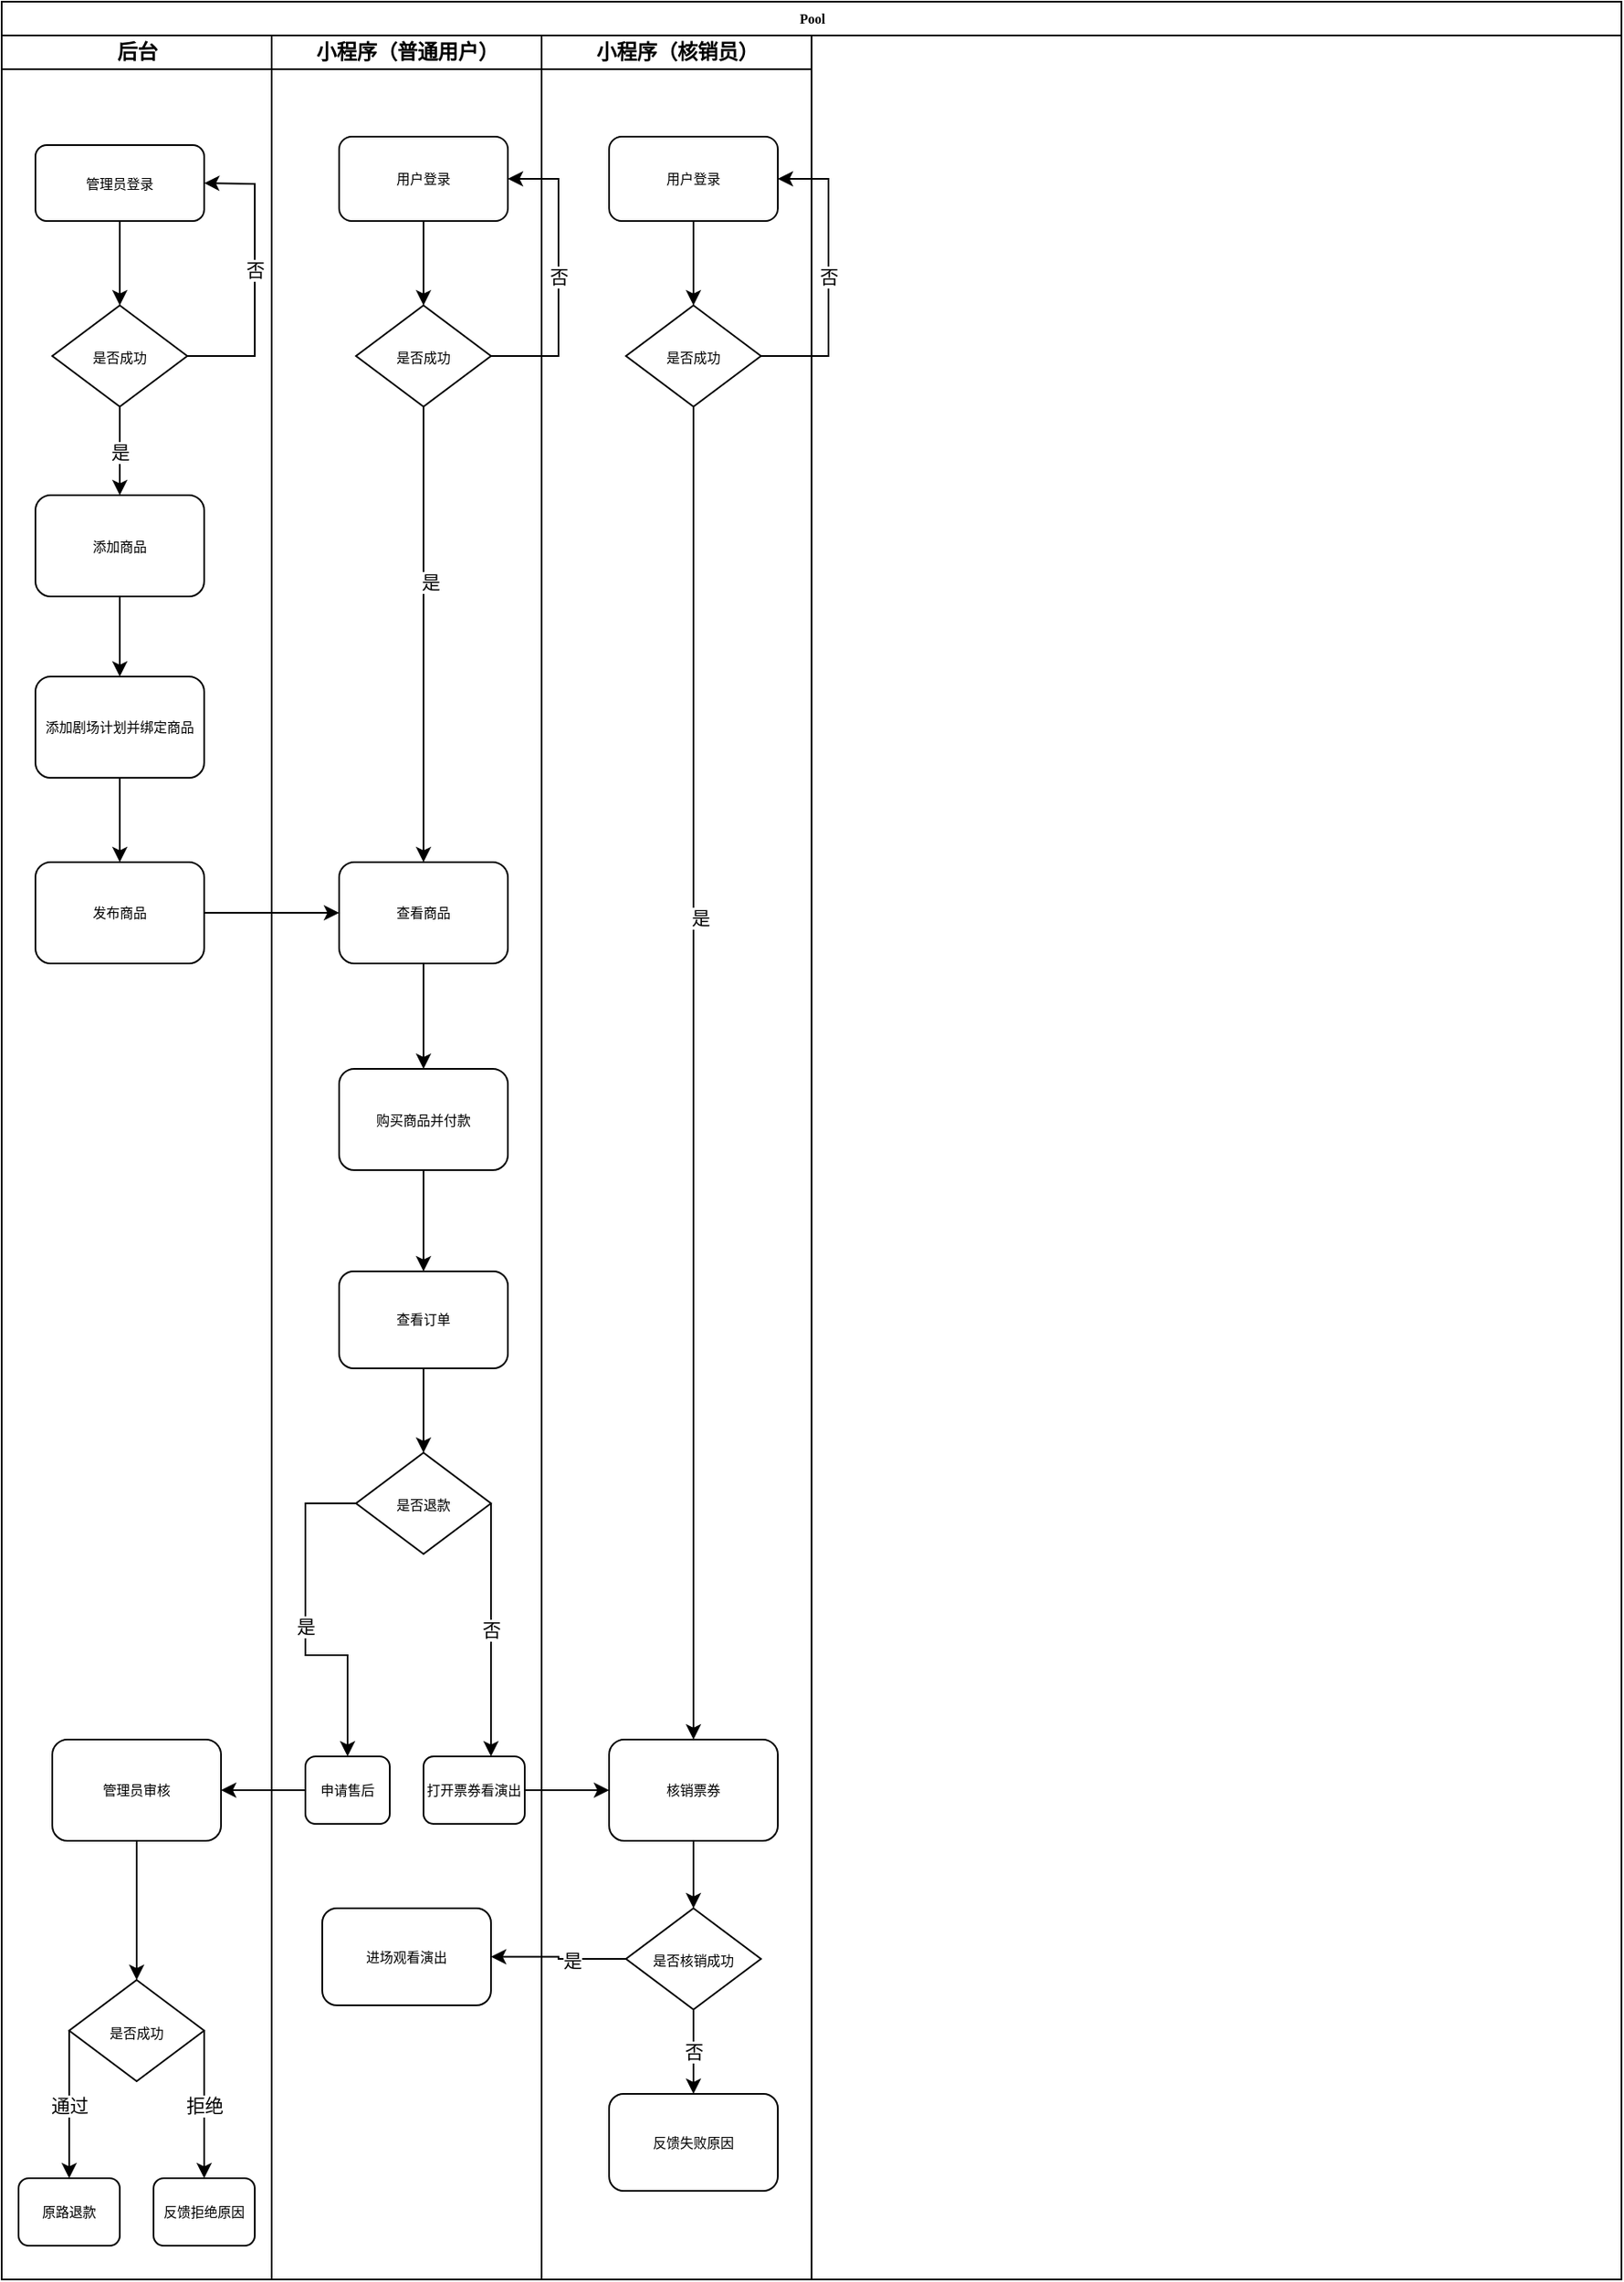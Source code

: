 <mxfile version="17.5.0" type="github">
  <diagram name="Page-1" id="74e2e168-ea6b-b213-b513-2b3c1d86103e">
    <mxGraphModel dx="1188" dy="641" grid="1" gridSize="10" guides="1" tooltips="1" connect="1" arrows="1" fold="1" page="1" pageScale="1" pageWidth="1100" pageHeight="850" background="none" math="0" shadow="0">
      <root>
        <mxCell id="0" />
        <mxCell id="1" parent="0" />
        <mxCell id="77e6c97f196da883-1" value="Pool" style="swimlane;html=1;childLayout=stackLayout;startSize=20;rounded=0;shadow=0;labelBackgroundColor=none;strokeWidth=1;fontFamily=Verdana;fontSize=8;align=center;" parent="1" vertex="1">
          <mxGeometry x="70" y="50" width="960" height="1350" as="geometry" />
        </mxCell>
        <mxCell id="77e6c97f196da883-2" value="后台" style="swimlane;html=1;startSize=20;" parent="77e6c97f196da883-1" vertex="1">
          <mxGeometry y="20" width="160" height="1330" as="geometry" />
        </mxCell>
        <mxCell id="3Lt9HIqU7PSVgPjkki1Q-9" value="" style="edgeStyle=orthogonalEdgeStyle;rounded=0;orthogonalLoop=1;jettySize=auto;html=1;" edge="1" parent="77e6c97f196da883-2" source="77e6c97f196da883-8" target="3Lt9HIqU7PSVgPjkki1Q-7">
          <mxGeometry relative="1" as="geometry" />
        </mxCell>
        <mxCell id="77e6c97f196da883-8" value="管理员登录" style="rounded=1;whiteSpace=wrap;html=1;shadow=0;labelBackgroundColor=none;strokeWidth=1;fontFamily=Verdana;fontSize=8;align=center;" parent="77e6c97f196da883-2" vertex="1">
          <mxGeometry x="20" y="65" width="100" height="45" as="geometry" />
        </mxCell>
        <mxCell id="3Lt9HIqU7PSVgPjkki1Q-54" value="" style="edgeStyle=orthogonalEdgeStyle;rounded=0;orthogonalLoop=1;jettySize=auto;html=1;" edge="1" parent="77e6c97f196da883-2" source="77e6c97f196da883-9" target="3Lt9HIqU7PSVgPjkki1Q-52">
          <mxGeometry relative="1" as="geometry" />
        </mxCell>
        <mxCell id="77e6c97f196da883-9" value="添加商品" style="rounded=1;whiteSpace=wrap;html=1;shadow=0;labelBackgroundColor=none;strokeWidth=1;fontFamily=Verdana;fontSize=8;align=center;" parent="77e6c97f196da883-2" vertex="1">
          <mxGeometry x="20" y="272.5" width="100" height="60" as="geometry" />
        </mxCell>
        <mxCell id="77e6c97f196da883-10" value="发布商品" style="rounded=1;whiteSpace=wrap;html=1;shadow=0;labelBackgroundColor=none;strokeWidth=1;fontFamily=Verdana;fontSize=8;align=center;" parent="77e6c97f196da883-2" vertex="1">
          <mxGeometry x="20" y="490" width="100" height="60" as="geometry" />
        </mxCell>
        <mxCell id="3Lt9HIqU7PSVgPjkki1Q-10" value="是" style="edgeStyle=orthogonalEdgeStyle;rounded=0;orthogonalLoop=1;jettySize=auto;html=1;" edge="1" parent="77e6c97f196da883-2" source="3Lt9HIqU7PSVgPjkki1Q-7" target="77e6c97f196da883-9">
          <mxGeometry relative="1" as="geometry" />
        </mxCell>
        <mxCell id="3Lt9HIqU7PSVgPjkki1Q-7" value="&lt;span style=&quot;font-family: &amp;#34;verdana&amp;#34; ; font-size: 8px&quot;&gt;是否成功&lt;/span&gt;" style="rhombus;whiteSpace=wrap;html=1;" vertex="1" parent="77e6c97f196da883-2">
          <mxGeometry x="30" y="160" width="80" height="60" as="geometry" />
        </mxCell>
        <mxCell id="3Lt9HIqU7PSVgPjkki1Q-8" value="" style="endArrow=classic;html=1;rounded=0;entryX=1;entryY=0.5;entryDx=0;entryDy=0;" edge="1" parent="77e6c97f196da883-2" target="77e6c97f196da883-8">
          <mxGeometry width="50" height="50" relative="1" as="geometry">
            <mxPoint x="110" y="190" as="sourcePoint" />
            <mxPoint x="160" y="140" as="targetPoint" />
            <Array as="points">
              <mxPoint x="150" y="190" />
              <mxPoint x="150" y="88" />
            </Array>
          </mxGeometry>
        </mxCell>
        <mxCell id="3Lt9HIqU7PSVgPjkki1Q-16" value="否" style="edgeLabel;html=1;align=center;verticalAlign=middle;resizable=0;points=[];" vertex="1" connectable="0" parent="3Lt9HIqU7PSVgPjkki1Q-8">
          <mxGeometry x="0.058" relative="1" as="geometry">
            <mxPoint as="offset" />
          </mxGeometry>
        </mxCell>
        <mxCell id="3Lt9HIqU7PSVgPjkki1Q-32" value="" style="edgeStyle=orthogonalEdgeStyle;rounded=0;orthogonalLoop=1;jettySize=auto;html=1;" edge="1" parent="77e6c97f196da883-2" source="3Lt9HIqU7PSVgPjkki1Q-24" target="3Lt9HIqU7PSVgPjkki1Q-27">
          <mxGeometry relative="1" as="geometry" />
        </mxCell>
        <mxCell id="3Lt9HIqU7PSVgPjkki1Q-24" value="管理员审核" style="rounded=1;whiteSpace=wrap;html=1;shadow=0;labelBackgroundColor=none;strokeWidth=1;fontFamily=Verdana;fontSize=8;align=center;" vertex="1" parent="77e6c97f196da883-2">
          <mxGeometry x="30" y="1010" width="100" height="60" as="geometry" />
        </mxCell>
        <mxCell id="3Lt9HIqU7PSVgPjkki1Q-26" value="通过" style="edgeStyle=orthogonalEdgeStyle;rounded=0;orthogonalLoop=1;jettySize=auto;html=1;entryX=0.5;entryY=0;entryDx=0;entryDy=0;exitX=0;exitY=0.5;exitDx=0;exitDy=0;" edge="1" parent="77e6c97f196da883-2" source="3Lt9HIqU7PSVgPjkki1Q-27" target="3Lt9HIqU7PSVgPjkki1Q-47">
          <mxGeometry relative="1" as="geometry">
            <mxPoint x="40" y="1265" as="targetPoint" />
            <Array as="points">
              <mxPoint x="40" y="1210" />
              <mxPoint x="40" y="1210" />
            </Array>
          </mxGeometry>
        </mxCell>
        <mxCell id="3Lt9HIqU7PSVgPjkki1Q-27" value="&lt;span style=&quot;font-family: &amp;#34;verdana&amp;#34; ; font-size: 8px&quot;&gt;是否成功&lt;/span&gt;" style="rhombus;whiteSpace=wrap;html=1;" vertex="1" parent="77e6c97f196da883-2">
          <mxGeometry x="40" y="1152.5" width="80" height="60" as="geometry" />
        </mxCell>
        <mxCell id="3Lt9HIqU7PSVgPjkki1Q-47" value="原路退款" style="rounded=1;whiteSpace=wrap;html=1;shadow=0;labelBackgroundColor=none;strokeWidth=1;fontFamily=Verdana;fontSize=8;align=center;" vertex="1" parent="77e6c97f196da883-2">
          <mxGeometry x="10" y="1270" width="60" height="40" as="geometry" />
        </mxCell>
        <mxCell id="3Lt9HIqU7PSVgPjkki1Q-49" value="拒绝" style="edgeStyle=orthogonalEdgeStyle;rounded=0;orthogonalLoop=1;jettySize=auto;html=1;entryX=0.5;entryY=0;entryDx=0;entryDy=0;exitX=0;exitY=0.5;exitDx=0;exitDy=0;" edge="1" parent="77e6c97f196da883-2" target="3Lt9HIqU7PSVgPjkki1Q-50">
          <mxGeometry relative="1" as="geometry">
            <mxPoint x="50" y="1195" as="targetPoint" />
            <mxPoint x="120" y="1182.5" as="sourcePoint" />
            <Array as="points">
              <mxPoint x="120" y="1210" />
              <mxPoint x="120" y="1210" />
            </Array>
          </mxGeometry>
        </mxCell>
        <mxCell id="3Lt9HIqU7PSVgPjkki1Q-50" value="反馈拒绝原因" style="rounded=1;whiteSpace=wrap;html=1;shadow=0;labelBackgroundColor=none;strokeWidth=1;fontFamily=Verdana;fontSize=8;align=center;" vertex="1" parent="77e6c97f196da883-2">
          <mxGeometry x="90" y="1270" width="60" height="40" as="geometry" />
        </mxCell>
        <mxCell id="3Lt9HIqU7PSVgPjkki1Q-53" value="" style="edgeStyle=orthogonalEdgeStyle;rounded=0;orthogonalLoop=1;jettySize=auto;html=1;" edge="1" parent="77e6c97f196da883-2" source="3Lt9HIqU7PSVgPjkki1Q-52" target="77e6c97f196da883-10">
          <mxGeometry relative="1" as="geometry" />
        </mxCell>
        <mxCell id="3Lt9HIqU7PSVgPjkki1Q-52" value="添加剧场计划并绑定商品" style="rounded=1;whiteSpace=wrap;html=1;shadow=0;labelBackgroundColor=none;strokeWidth=1;fontFamily=Verdana;fontSize=8;align=center;" vertex="1" parent="77e6c97f196da883-2">
          <mxGeometry x="20" y="380" width="100" height="60" as="geometry" />
        </mxCell>
        <mxCell id="77e6c97f196da883-3" value="小程序（普通用户）" style="swimlane;html=1;startSize=20;" parent="77e6c97f196da883-1" vertex="1">
          <mxGeometry x="160" y="20" width="160" height="1330" as="geometry" />
        </mxCell>
        <mxCell id="3Lt9HIqU7PSVgPjkki1Q-30" value="" style="edgeStyle=orthogonalEdgeStyle;rounded=0;orthogonalLoop=1;jettySize=auto;html=1;" edge="1" parent="77e6c97f196da883-3" source="77e6c97f196da883-11" target="3Lt9HIqU7PSVgPjkki1Q-14">
          <mxGeometry relative="1" as="geometry" />
        </mxCell>
        <mxCell id="77e6c97f196da883-11" value="用户登录" style="rounded=1;whiteSpace=wrap;html=1;shadow=0;labelBackgroundColor=none;strokeWidth=1;fontFamily=Verdana;fontSize=8;align=center;" parent="77e6c97f196da883-3" vertex="1">
          <mxGeometry x="40" y="60" width="100" height="50" as="geometry" />
        </mxCell>
        <mxCell id="3Lt9HIqU7PSVgPjkki1Q-19" value="" style="edgeStyle=orthogonalEdgeStyle;rounded=0;orthogonalLoop=1;jettySize=auto;html=1;" edge="1" parent="77e6c97f196da883-3" source="3Lt9HIqU7PSVgPjkki1Q-4" target="3Lt9HIqU7PSVgPjkki1Q-18">
          <mxGeometry relative="1" as="geometry" />
        </mxCell>
        <mxCell id="3Lt9HIqU7PSVgPjkki1Q-4" value="查看商品" style="rounded=1;whiteSpace=wrap;html=1;shadow=0;labelBackgroundColor=none;strokeWidth=1;fontFamily=Verdana;fontSize=8;align=center;" vertex="1" parent="77e6c97f196da883-3">
          <mxGeometry x="40" y="490" width="100" height="60" as="geometry" />
        </mxCell>
        <mxCell id="3Lt9HIqU7PSVgPjkki1Q-14" value="&lt;span style=&quot;font-family: &amp;#34;verdana&amp;#34; ; font-size: 8px&quot;&gt;是否成功&lt;/span&gt;" style="rhombus;whiteSpace=wrap;html=1;" vertex="1" parent="77e6c97f196da883-3">
          <mxGeometry x="50" y="160" width="80" height="60" as="geometry" />
        </mxCell>
        <mxCell id="3Lt9HIqU7PSVgPjkki1Q-15" value="否" style="endArrow=classic;html=1;rounded=0;entryX=1;entryY=0.5;entryDx=0;entryDy=0;exitX=1;exitY=0.5;exitDx=0;exitDy=0;" edge="1" parent="77e6c97f196da883-3" source="3Lt9HIqU7PSVgPjkki1Q-14" target="77e6c97f196da883-11">
          <mxGeometry width="50" height="50" relative="1" as="geometry">
            <mxPoint x="130" y="192.5" as="sourcePoint" />
            <mxPoint x="140" y="90" as="targetPoint" />
            <Array as="points">
              <mxPoint x="170" y="190" />
              <mxPoint x="170" y="85" />
            </Array>
          </mxGeometry>
        </mxCell>
        <mxCell id="3Lt9HIqU7PSVgPjkki1Q-17" value="" style="endArrow=classic;html=1;rounded=0;exitX=0.5;exitY=1;exitDx=0;exitDy=0;entryX=0.5;entryY=0;entryDx=0;entryDy=0;" edge="1" parent="77e6c97f196da883-3" source="3Lt9HIqU7PSVgPjkki1Q-14" target="3Lt9HIqU7PSVgPjkki1Q-4">
          <mxGeometry width="50" height="50" relative="1" as="geometry">
            <mxPoint x="80" y="320" as="sourcePoint" />
            <mxPoint x="130" y="270" as="targetPoint" />
          </mxGeometry>
        </mxCell>
        <mxCell id="3Lt9HIqU7PSVgPjkki1Q-31" value="是" style="edgeLabel;html=1;align=center;verticalAlign=middle;resizable=0;points=[];" vertex="1" connectable="0" parent="3Lt9HIqU7PSVgPjkki1Q-17">
          <mxGeometry x="-0.234" y="4" relative="1" as="geometry">
            <mxPoint as="offset" />
          </mxGeometry>
        </mxCell>
        <mxCell id="3Lt9HIqU7PSVgPjkki1Q-21" value="" style="edgeStyle=orthogonalEdgeStyle;rounded=0;orthogonalLoop=1;jettySize=auto;html=1;" edge="1" parent="77e6c97f196da883-3" source="3Lt9HIqU7PSVgPjkki1Q-18" target="3Lt9HIqU7PSVgPjkki1Q-20">
          <mxGeometry relative="1" as="geometry" />
        </mxCell>
        <mxCell id="3Lt9HIqU7PSVgPjkki1Q-18" value="购买商品并付款" style="rounded=1;whiteSpace=wrap;html=1;shadow=0;labelBackgroundColor=none;strokeWidth=1;fontFamily=Verdana;fontSize=8;align=center;" vertex="1" parent="77e6c97f196da883-3">
          <mxGeometry x="40" y="612.5" width="100" height="60" as="geometry" />
        </mxCell>
        <mxCell id="3Lt9HIqU7PSVgPjkki1Q-73" value="" style="edgeStyle=orthogonalEdgeStyle;rounded=0;orthogonalLoop=1;jettySize=auto;html=1;" edge="1" parent="77e6c97f196da883-3" source="3Lt9HIqU7PSVgPjkki1Q-20" target="3Lt9HIqU7PSVgPjkki1Q-71">
          <mxGeometry relative="1" as="geometry" />
        </mxCell>
        <mxCell id="3Lt9HIqU7PSVgPjkki1Q-20" value="查看订单" style="rounded=1;whiteSpace=wrap;html=1;shadow=0;labelBackgroundColor=none;strokeWidth=1;fontFamily=Verdana;fontSize=8;align=center;" vertex="1" parent="77e6c97f196da883-3">
          <mxGeometry x="40" y="732.5" width="100" height="57.5" as="geometry" />
        </mxCell>
        <mxCell id="3Lt9HIqU7PSVgPjkki1Q-22" value="申请售后" style="rounded=1;whiteSpace=wrap;html=1;shadow=0;labelBackgroundColor=none;strokeWidth=1;fontFamily=Verdana;fontSize=8;align=center;" vertex="1" parent="77e6c97f196da883-3">
          <mxGeometry x="20" y="1020" width="50" height="40" as="geometry" />
        </mxCell>
        <mxCell id="3Lt9HIqU7PSVgPjkki1Q-72" value="是" style="edgeStyle=orthogonalEdgeStyle;rounded=0;orthogonalLoop=1;jettySize=auto;html=1;" edge="1" parent="77e6c97f196da883-3" source="3Lt9HIqU7PSVgPjkki1Q-71" target="3Lt9HIqU7PSVgPjkki1Q-22">
          <mxGeometry relative="1" as="geometry">
            <Array as="points">
              <mxPoint x="20" y="870" />
              <mxPoint x="20" y="960" />
              <mxPoint x="45" y="960" />
            </Array>
          </mxGeometry>
        </mxCell>
        <mxCell id="3Lt9HIqU7PSVgPjkki1Q-71" value="&lt;span style=&quot;font-family: &amp;#34;verdana&amp;#34; ; font-size: 8px&quot;&gt;是否退款&lt;/span&gt;" style="rhombus;whiteSpace=wrap;html=1;" vertex="1" parent="77e6c97f196da883-3">
          <mxGeometry x="50" y="840" width="80" height="60" as="geometry" />
        </mxCell>
        <mxCell id="3Lt9HIqU7PSVgPjkki1Q-74" value="打开票券看演出" style="rounded=1;whiteSpace=wrap;html=1;shadow=0;labelBackgroundColor=none;strokeWidth=1;fontFamily=Verdana;fontSize=8;align=center;" vertex="1" parent="77e6c97f196da883-3">
          <mxGeometry x="90" y="1020" width="60" height="40" as="geometry" />
        </mxCell>
        <mxCell id="3Lt9HIqU7PSVgPjkki1Q-76" value="否" style="edgeStyle=orthogonalEdgeStyle;rounded=0;orthogonalLoop=1;jettySize=auto;html=1;exitX=1;exitY=0.5;exitDx=0;exitDy=0;" edge="1" parent="77e6c97f196da883-3" source="3Lt9HIqU7PSVgPjkki1Q-71">
          <mxGeometry relative="1" as="geometry">
            <mxPoint x="105" y="870" as="sourcePoint" />
            <mxPoint x="130" y="1020" as="targetPoint" />
            <Array as="points">
              <mxPoint x="130" y="1010" />
              <mxPoint x="130" y="1010" />
            </Array>
          </mxGeometry>
        </mxCell>
        <mxCell id="3Lt9HIqU7PSVgPjkki1Q-80" value="进场观看演出" style="rounded=1;whiteSpace=wrap;html=1;shadow=0;labelBackgroundColor=none;strokeWidth=1;fontFamily=Verdana;fontSize=8;align=center;" vertex="1" parent="77e6c97f196da883-3">
          <mxGeometry x="30" y="1110" width="100" height="57.5" as="geometry" />
        </mxCell>
        <mxCell id="3Lt9HIqU7PSVgPjkki1Q-13" value="" style="edgeStyle=orthogonalEdgeStyle;rounded=0;orthogonalLoop=1;jettySize=auto;html=1;" edge="1" parent="77e6c97f196da883-1" source="77e6c97f196da883-10" target="3Lt9HIqU7PSVgPjkki1Q-4">
          <mxGeometry relative="1" as="geometry" />
        </mxCell>
        <mxCell id="3Lt9HIqU7PSVgPjkki1Q-25" value="" style="edgeStyle=orthogonalEdgeStyle;rounded=0;orthogonalLoop=1;jettySize=auto;html=1;" edge="1" parent="77e6c97f196da883-1" source="3Lt9HIqU7PSVgPjkki1Q-22" target="3Lt9HIqU7PSVgPjkki1Q-24">
          <mxGeometry relative="1" as="geometry" />
        </mxCell>
        <mxCell id="3Lt9HIqU7PSVgPjkki1Q-55" value="小程序（核销员）" style="swimlane;html=1;startSize=20;" vertex="1" parent="77e6c97f196da883-1">
          <mxGeometry x="320" y="20" width="160" height="1330" as="geometry" />
        </mxCell>
        <mxCell id="3Lt9HIqU7PSVgPjkki1Q-56" value="" style="edgeStyle=orthogonalEdgeStyle;rounded=0;orthogonalLoop=1;jettySize=auto;html=1;" edge="1" parent="3Lt9HIqU7PSVgPjkki1Q-55" source="3Lt9HIqU7PSVgPjkki1Q-57" target="3Lt9HIqU7PSVgPjkki1Q-60">
          <mxGeometry relative="1" as="geometry" />
        </mxCell>
        <mxCell id="3Lt9HIqU7PSVgPjkki1Q-57" value="用户登录" style="rounded=1;whiteSpace=wrap;html=1;shadow=0;labelBackgroundColor=none;strokeWidth=1;fontFamily=Verdana;fontSize=8;align=center;" vertex="1" parent="3Lt9HIqU7PSVgPjkki1Q-55">
          <mxGeometry x="40" y="60" width="100" height="50" as="geometry" />
        </mxCell>
        <mxCell id="3Lt9HIqU7PSVgPjkki1Q-79" value="" style="edgeStyle=orthogonalEdgeStyle;rounded=0;orthogonalLoop=1;jettySize=auto;html=1;" edge="1" parent="3Lt9HIqU7PSVgPjkki1Q-55" source="3Lt9HIqU7PSVgPjkki1Q-59" target="3Lt9HIqU7PSVgPjkki1Q-78">
          <mxGeometry relative="1" as="geometry" />
        </mxCell>
        <mxCell id="3Lt9HIqU7PSVgPjkki1Q-59" value="核销票券" style="rounded=1;whiteSpace=wrap;html=1;shadow=0;labelBackgroundColor=none;strokeWidth=1;fontFamily=Verdana;fontSize=8;align=center;" vertex="1" parent="3Lt9HIqU7PSVgPjkki1Q-55">
          <mxGeometry x="40" y="1010" width="100" height="60" as="geometry" />
        </mxCell>
        <mxCell id="3Lt9HIqU7PSVgPjkki1Q-60" value="&lt;span style=&quot;font-family: &amp;#34;verdana&amp;#34; ; font-size: 8px&quot;&gt;是否成功&lt;/span&gt;" style="rhombus;whiteSpace=wrap;html=1;" vertex="1" parent="3Lt9HIqU7PSVgPjkki1Q-55">
          <mxGeometry x="50" y="160" width="80" height="60" as="geometry" />
        </mxCell>
        <mxCell id="3Lt9HIqU7PSVgPjkki1Q-61" value="否" style="endArrow=classic;html=1;rounded=0;entryX=1;entryY=0.5;entryDx=0;entryDy=0;exitX=1;exitY=0.5;exitDx=0;exitDy=0;" edge="1" parent="3Lt9HIqU7PSVgPjkki1Q-55" source="3Lt9HIqU7PSVgPjkki1Q-60" target="3Lt9HIqU7PSVgPjkki1Q-57">
          <mxGeometry width="50" height="50" relative="1" as="geometry">
            <mxPoint x="130" y="192.5" as="sourcePoint" />
            <mxPoint x="140" y="90" as="targetPoint" />
            <Array as="points">
              <mxPoint x="170" y="190" />
              <mxPoint x="170" y="85" />
            </Array>
          </mxGeometry>
        </mxCell>
        <mxCell id="3Lt9HIqU7PSVgPjkki1Q-62" value="" style="endArrow=classic;html=1;rounded=0;exitX=0.5;exitY=1;exitDx=0;exitDy=0;entryX=0.5;entryY=0;entryDx=0;entryDy=0;" edge="1" parent="3Lt9HIqU7PSVgPjkki1Q-55" source="3Lt9HIqU7PSVgPjkki1Q-60" target="3Lt9HIqU7PSVgPjkki1Q-59">
          <mxGeometry width="50" height="50" relative="1" as="geometry">
            <mxPoint x="80" y="320" as="sourcePoint" />
            <mxPoint x="130" y="270" as="targetPoint" />
          </mxGeometry>
        </mxCell>
        <mxCell id="3Lt9HIqU7PSVgPjkki1Q-63" value="是" style="edgeLabel;html=1;align=center;verticalAlign=middle;resizable=0;points=[];" vertex="1" connectable="0" parent="3Lt9HIqU7PSVgPjkki1Q-62">
          <mxGeometry x="-0.234" y="4" relative="1" as="geometry">
            <mxPoint as="offset" />
          </mxGeometry>
        </mxCell>
        <mxCell id="3Lt9HIqU7PSVgPjkki1Q-84" value="否" style="edgeStyle=orthogonalEdgeStyle;rounded=0;orthogonalLoop=1;jettySize=auto;html=1;" edge="1" parent="3Lt9HIqU7PSVgPjkki1Q-55" source="3Lt9HIqU7PSVgPjkki1Q-78" target="3Lt9HIqU7PSVgPjkki1Q-83">
          <mxGeometry relative="1" as="geometry" />
        </mxCell>
        <mxCell id="3Lt9HIqU7PSVgPjkki1Q-78" value="&lt;span style=&quot;font-family: &amp;#34;verdana&amp;#34; ; font-size: 8px&quot;&gt;是否核销成功&lt;/span&gt;" style="rhombus;whiteSpace=wrap;html=1;" vertex="1" parent="3Lt9HIqU7PSVgPjkki1Q-55">
          <mxGeometry x="50" y="1110" width="80" height="60" as="geometry" />
        </mxCell>
        <mxCell id="3Lt9HIqU7PSVgPjkki1Q-83" value="反馈失败原因" style="rounded=1;whiteSpace=wrap;html=1;shadow=0;labelBackgroundColor=none;strokeWidth=1;fontFamily=Verdana;fontSize=8;align=center;" vertex="1" parent="3Lt9HIqU7PSVgPjkki1Q-55">
          <mxGeometry x="40" y="1220" width="100" height="57.5" as="geometry" />
        </mxCell>
        <mxCell id="3Lt9HIqU7PSVgPjkki1Q-77" value="" style="edgeStyle=orthogonalEdgeStyle;rounded=0;orthogonalLoop=1;jettySize=auto;html=1;" edge="1" parent="77e6c97f196da883-1" source="3Lt9HIqU7PSVgPjkki1Q-74" target="3Lt9HIqU7PSVgPjkki1Q-59">
          <mxGeometry relative="1" as="geometry" />
        </mxCell>
        <mxCell id="3Lt9HIqU7PSVgPjkki1Q-81" value="" style="edgeStyle=orthogonalEdgeStyle;rounded=0;orthogonalLoop=1;jettySize=auto;html=1;" edge="1" parent="77e6c97f196da883-1" source="3Lt9HIqU7PSVgPjkki1Q-78" target="3Lt9HIqU7PSVgPjkki1Q-80">
          <mxGeometry relative="1" as="geometry" />
        </mxCell>
        <mxCell id="3Lt9HIqU7PSVgPjkki1Q-82" value="是" style="edgeLabel;html=1;align=center;verticalAlign=middle;resizable=0;points=[];" vertex="1" connectable="0" parent="3Lt9HIqU7PSVgPjkki1Q-81">
          <mxGeometry x="-0.208" y="1" relative="1" as="geometry">
            <mxPoint as="offset" />
          </mxGeometry>
        </mxCell>
      </root>
    </mxGraphModel>
  </diagram>
</mxfile>
